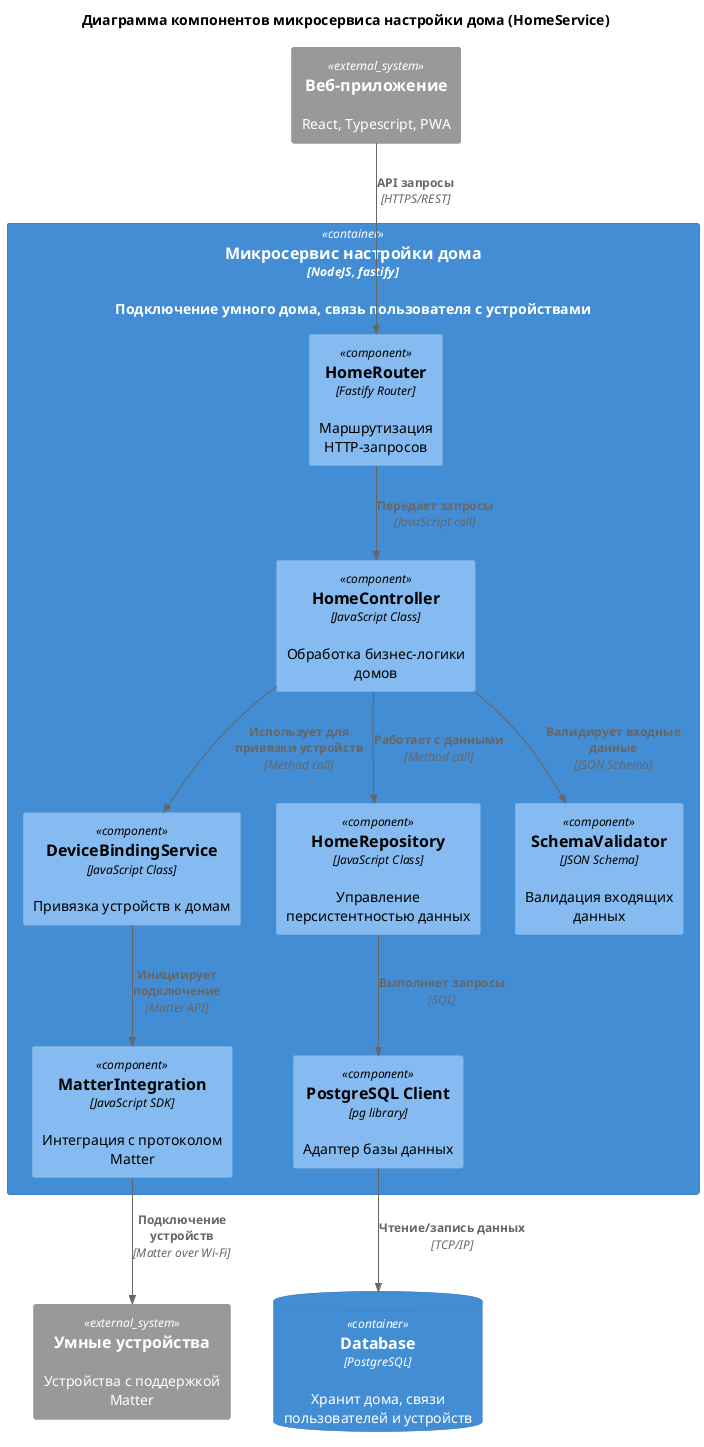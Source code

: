 @startuml C4_component_HomeService
title Диаграмма компонентов микросервиса настройки дома (HomeService)

top to bottom direction

!include <C4/C4_Component>

Container(HomeService, "Микросервис настройки дома", "NodeJS, fastify", "Подключение умного дома, связь пользователя с устройствами") {
    Component(HomeRouter, "HomeRouter", "Fastify Router", "Маршрутизация HTTP-запросов")
    Component(HomeController, "HomeController", "JavaScript Class", "Обработка бизнес-логики домов")
    Component(DeviceBindingService, "DeviceBindingService", "JavaScript Class", "Привязка устройств к домам")
    Component(MatterIntegration, "MatterIntegration", "JavaScript SDK", "Интеграция с протоколом Matter")
    Component(HomeRepository, "HomeRepository", "JavaScript Class", "Управление персистентностью данных")
    Component(SchemaValidator, "SchemaValidator", "JSON Schema", "Валидация входящих данных")
    Component(PgClient, "PostgreSQL Client", "pg library", "Адаптер базы данных")
}

ContainerDb(Database, "Database", "PostgreSQL", "Хранит дома, связи пользователей и устройств")
System_Ext(WebApp, "Веб-приложение", "React, Typescript, PWA")
System_Ext(Devices, "Умные устройства", "Устройства с поддержкой Matter")

Rel(HomeRouter, HomeController, "Передает запросы", "JavaScript call")
Rel(HomeController, DeviceBindingService, "Использует для привязки устройств", "Method call")
Rel(HomeController, SchemaValidator, "Валидирует входные данные", "JSON Schema")
Rel(HomeController, HomeRepository, "Работает с данными", "Method call")
Rel(DeviceBindingService, MatterIntegration, "Инициирует подключение", "Matter API")
Rel(HomeRepository, PgClient, "Выполняет запросы", "SQL")
Rel(PgClient, Database, "Чтение/запись данных", "TCP/IP")

Rel(WebApp, HomeRouter, "API запросы", "HTTPS/REST")
Rel(MatterIntegration, Devices, "Подключение устройств", "Matter over Wi-Fi")

@enduml